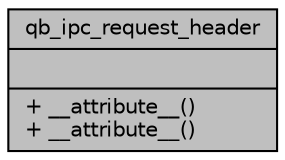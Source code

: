 digraph "qb_ipc_request_header"
{
  edge [fontname="Helvetica",fontsize="10",labelfontname="Helvetica",labelfontsize="10"];
  node [fontname="Helvetica",fontsize="10",shape=record];
  Node1 [label="{qb_ipc_request_header\n||+ __attribute__()\l+ __attribute__()\l}",height=0.2,width=0.4,color="black", fillcolor="grey75", style="filled" fontcolor="black"];
}
